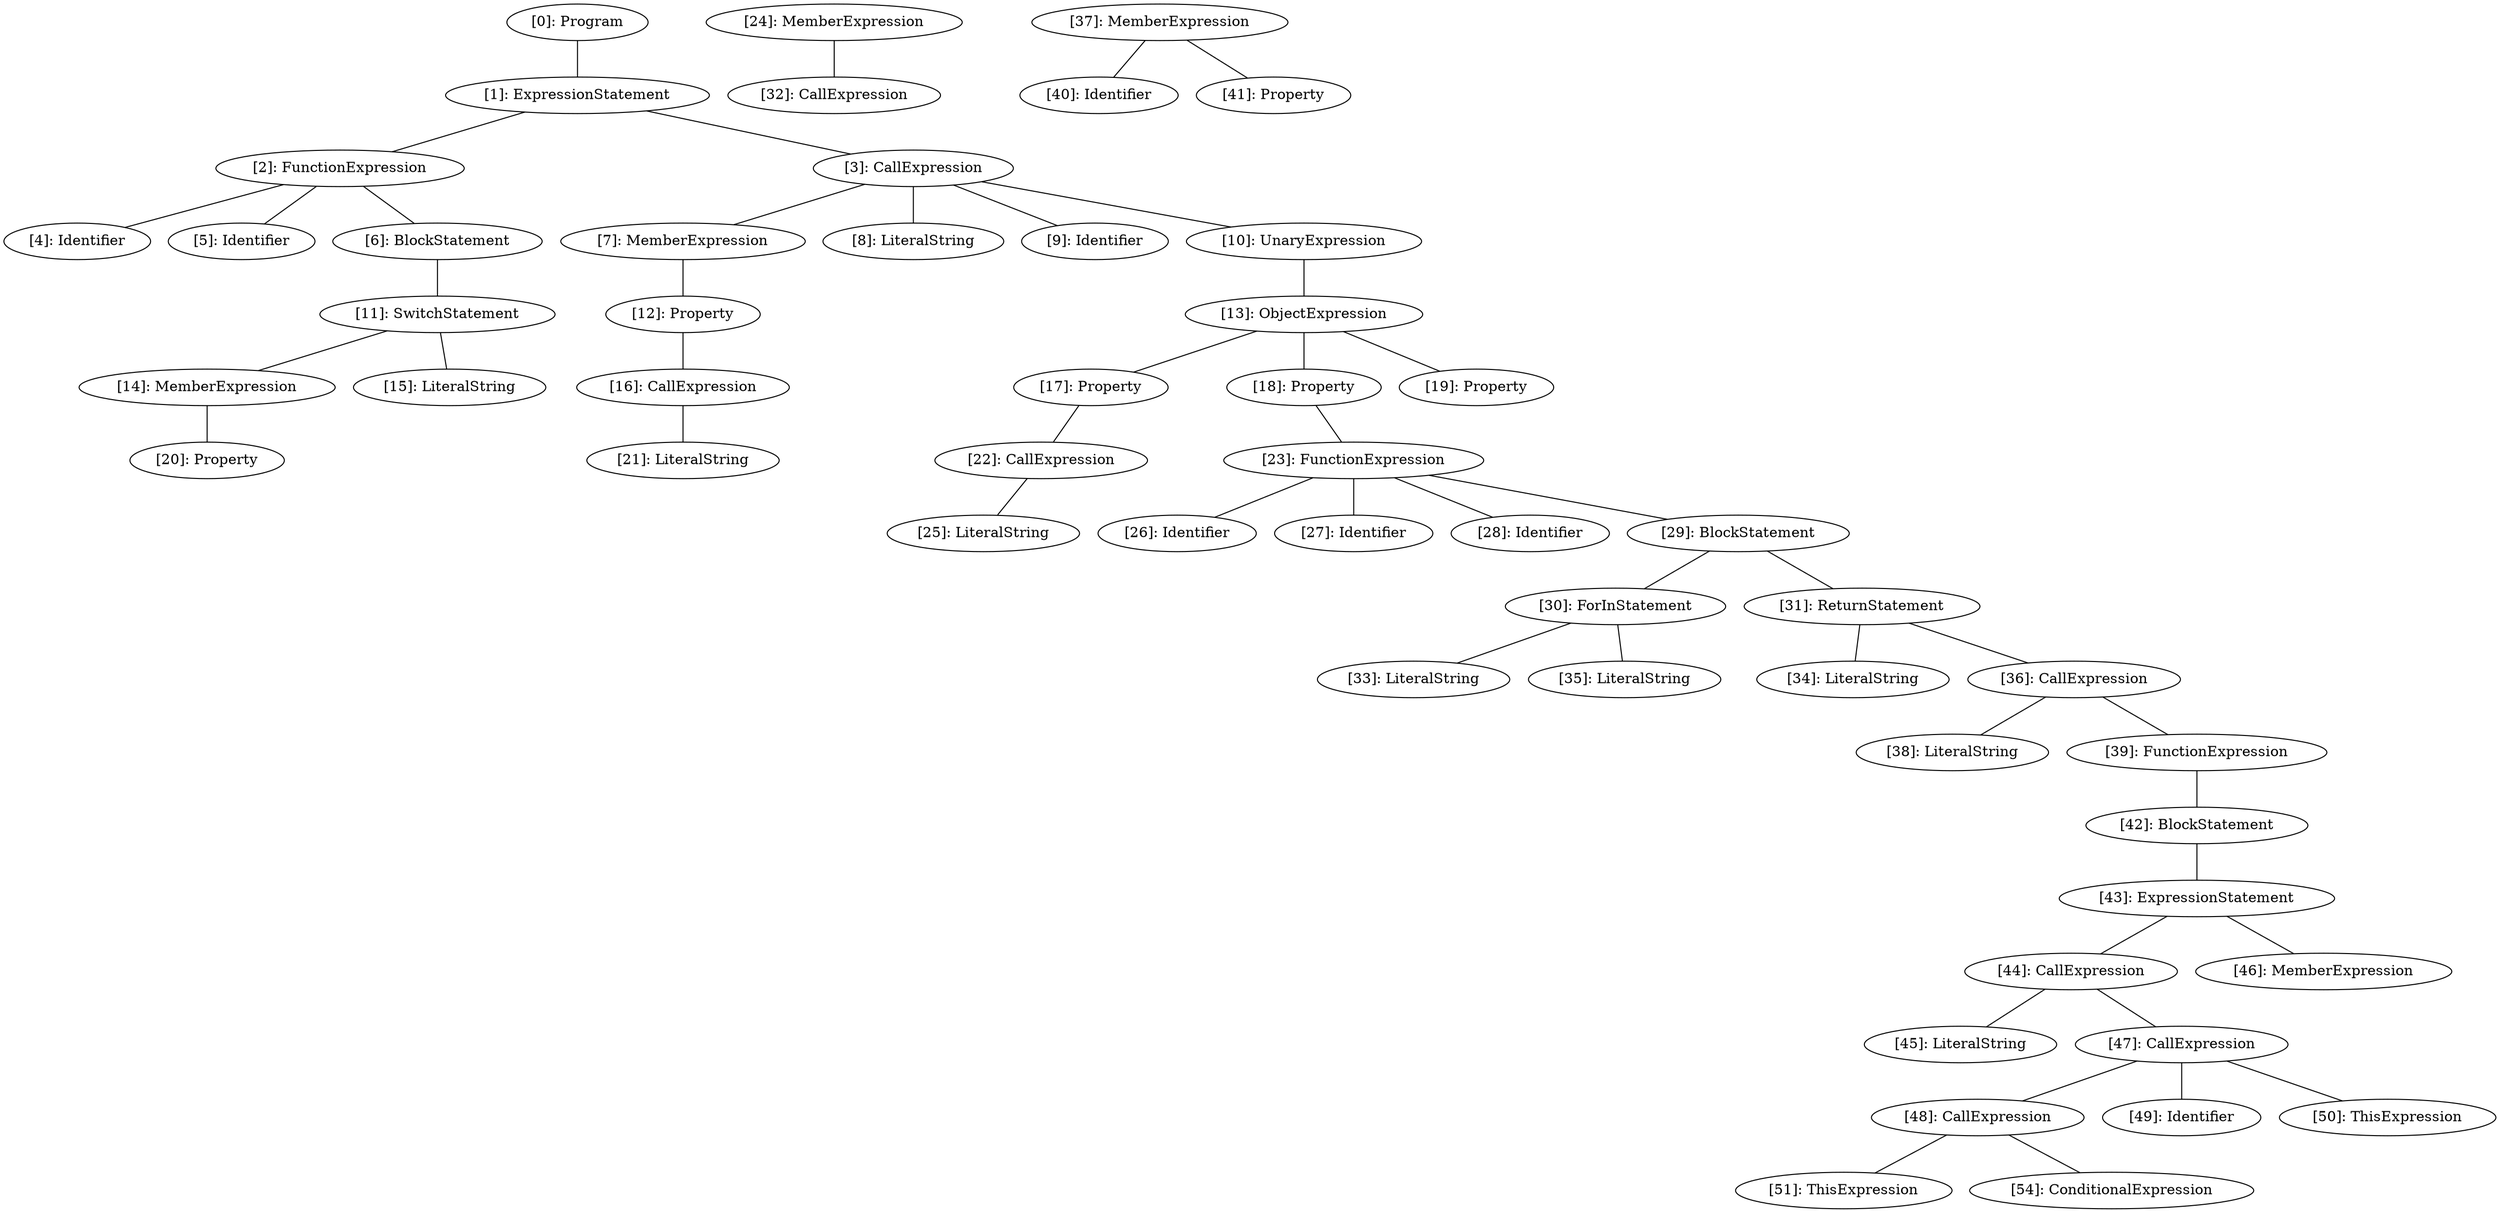 // Result
graph {
	0 [label="[0]: Program"]
	1 [label="[1]: ExpressionStatement"]
	2 [label="[2]: FunctionExpression"]
	3 [label="[3]: CallExpression"]
	4 [label="[4]: Identifier"]
	5 [label="[5]: Identifier"]
	6 [label="[6]: BlockStatement"]
	7 [label="[7]: MemberExpression"]
	8 [label="[8]: LiteralString"]
	9 [label="[9]: Identifier"]
	10 [label="[10]: UnaryExpression"]
	11 [label="[11]: SwitchStatement"]
	12 [label="[12]: Property"]
	13 [label="[13]: ObjectExpression"]
	14 [label="[14]: MemberExpression"]
	15 [label="[15]: LiteralString"]
	16 [label="[16]: CallExpression"]
	17 [label="[17]: Property"]
	18 [label="[18]: Property"]
	19 [label="[19]: Property"]
	20 [label="[20]: Property"]
	21 [label="[21]: LiteralString"]
	22 [label="[22]: CallExpression"]
	23 [label="[23]: FunctionExpression"]
	24 [label="[24]: MemberExpression"]
	25 [label="[25]: LiteralString"]
	26 [label="[26]: Identifier"]
	27 [label="[27]: Identifier"]
	28 [label="[28]: Identifier"]
	29 [label="[29]: BlockStatement"]
	30 [label="[30]: ForInStatement"]
	31 [label="[31]: ReturnStatement"]
	32 [label="[32]: CallExpression"]
	33 [label="[33]: LiteralString"]
	34 [label="[34]: LiteralString"]
	35 [label="[35]: LiteralString"]
	36 [label="[36]: CallExpression"]
	37 [label="[37]: MemberExpression"]
	38 [label="[38]: LiteralString"]
	39 [label="[39]: FunctionExpression"]
	40 [label="[40]: Identifier"]
	41 [label="[41]: Property"]
	42 [label="[42]: BlockStatement"]
	43 [label="[43]: ExpressionStatement"]
	44 [label="[44]: CallExpression"]
	45 [label="[45]: LiteralString"]
	46 [label="[46]: MemberExpression"]
	47 [label="[47]: CallExpression"]
	48 [label="[48]: CallExpression"]
	49 [label="[49]: Identifier"]
	50 [label="[50]: ThisExpression"]
	51 [label="[51]: ThisExpression"]
	54 [label="[54]: ConditionalExpression"]
	0 -- 1
	1 -- 2
	1 -- 3
	2 -- 4
	2 -- 5
	2 -- 6
	3 -- 7
	3 -- 8
	3 -- 9
	3 -- 10
	6 -- 11
	7 -- 12
	10 -- 13
	11 -- 14
	11 -- 15
	12 -- 16
	13 -- 17
	13 -- 18
	13 -- 19
	14 -- 20
	16 -- 21
	17 -- 22
	18 -- 23
	22 -- 25
	23 -- 26
	23 -- 27
	23 -- 28
	23 -- 29
	24 -- 32
	29 -- 30
	29 -- 31
	30 -- 33
	30 -- 35
	31 -- 34
	31 -- 36
	36 -- 38
	36 -- 39
	37 -- 40
	37 -- 41
	39 -- 42
	42 -- 43
	43 -- 44
	43 -- 46
	44 -- 45
	44 -- 47
	47 -- 48
	47 -- 49
	47 -- 50
	48 -- 51
	48 -- 54
}
